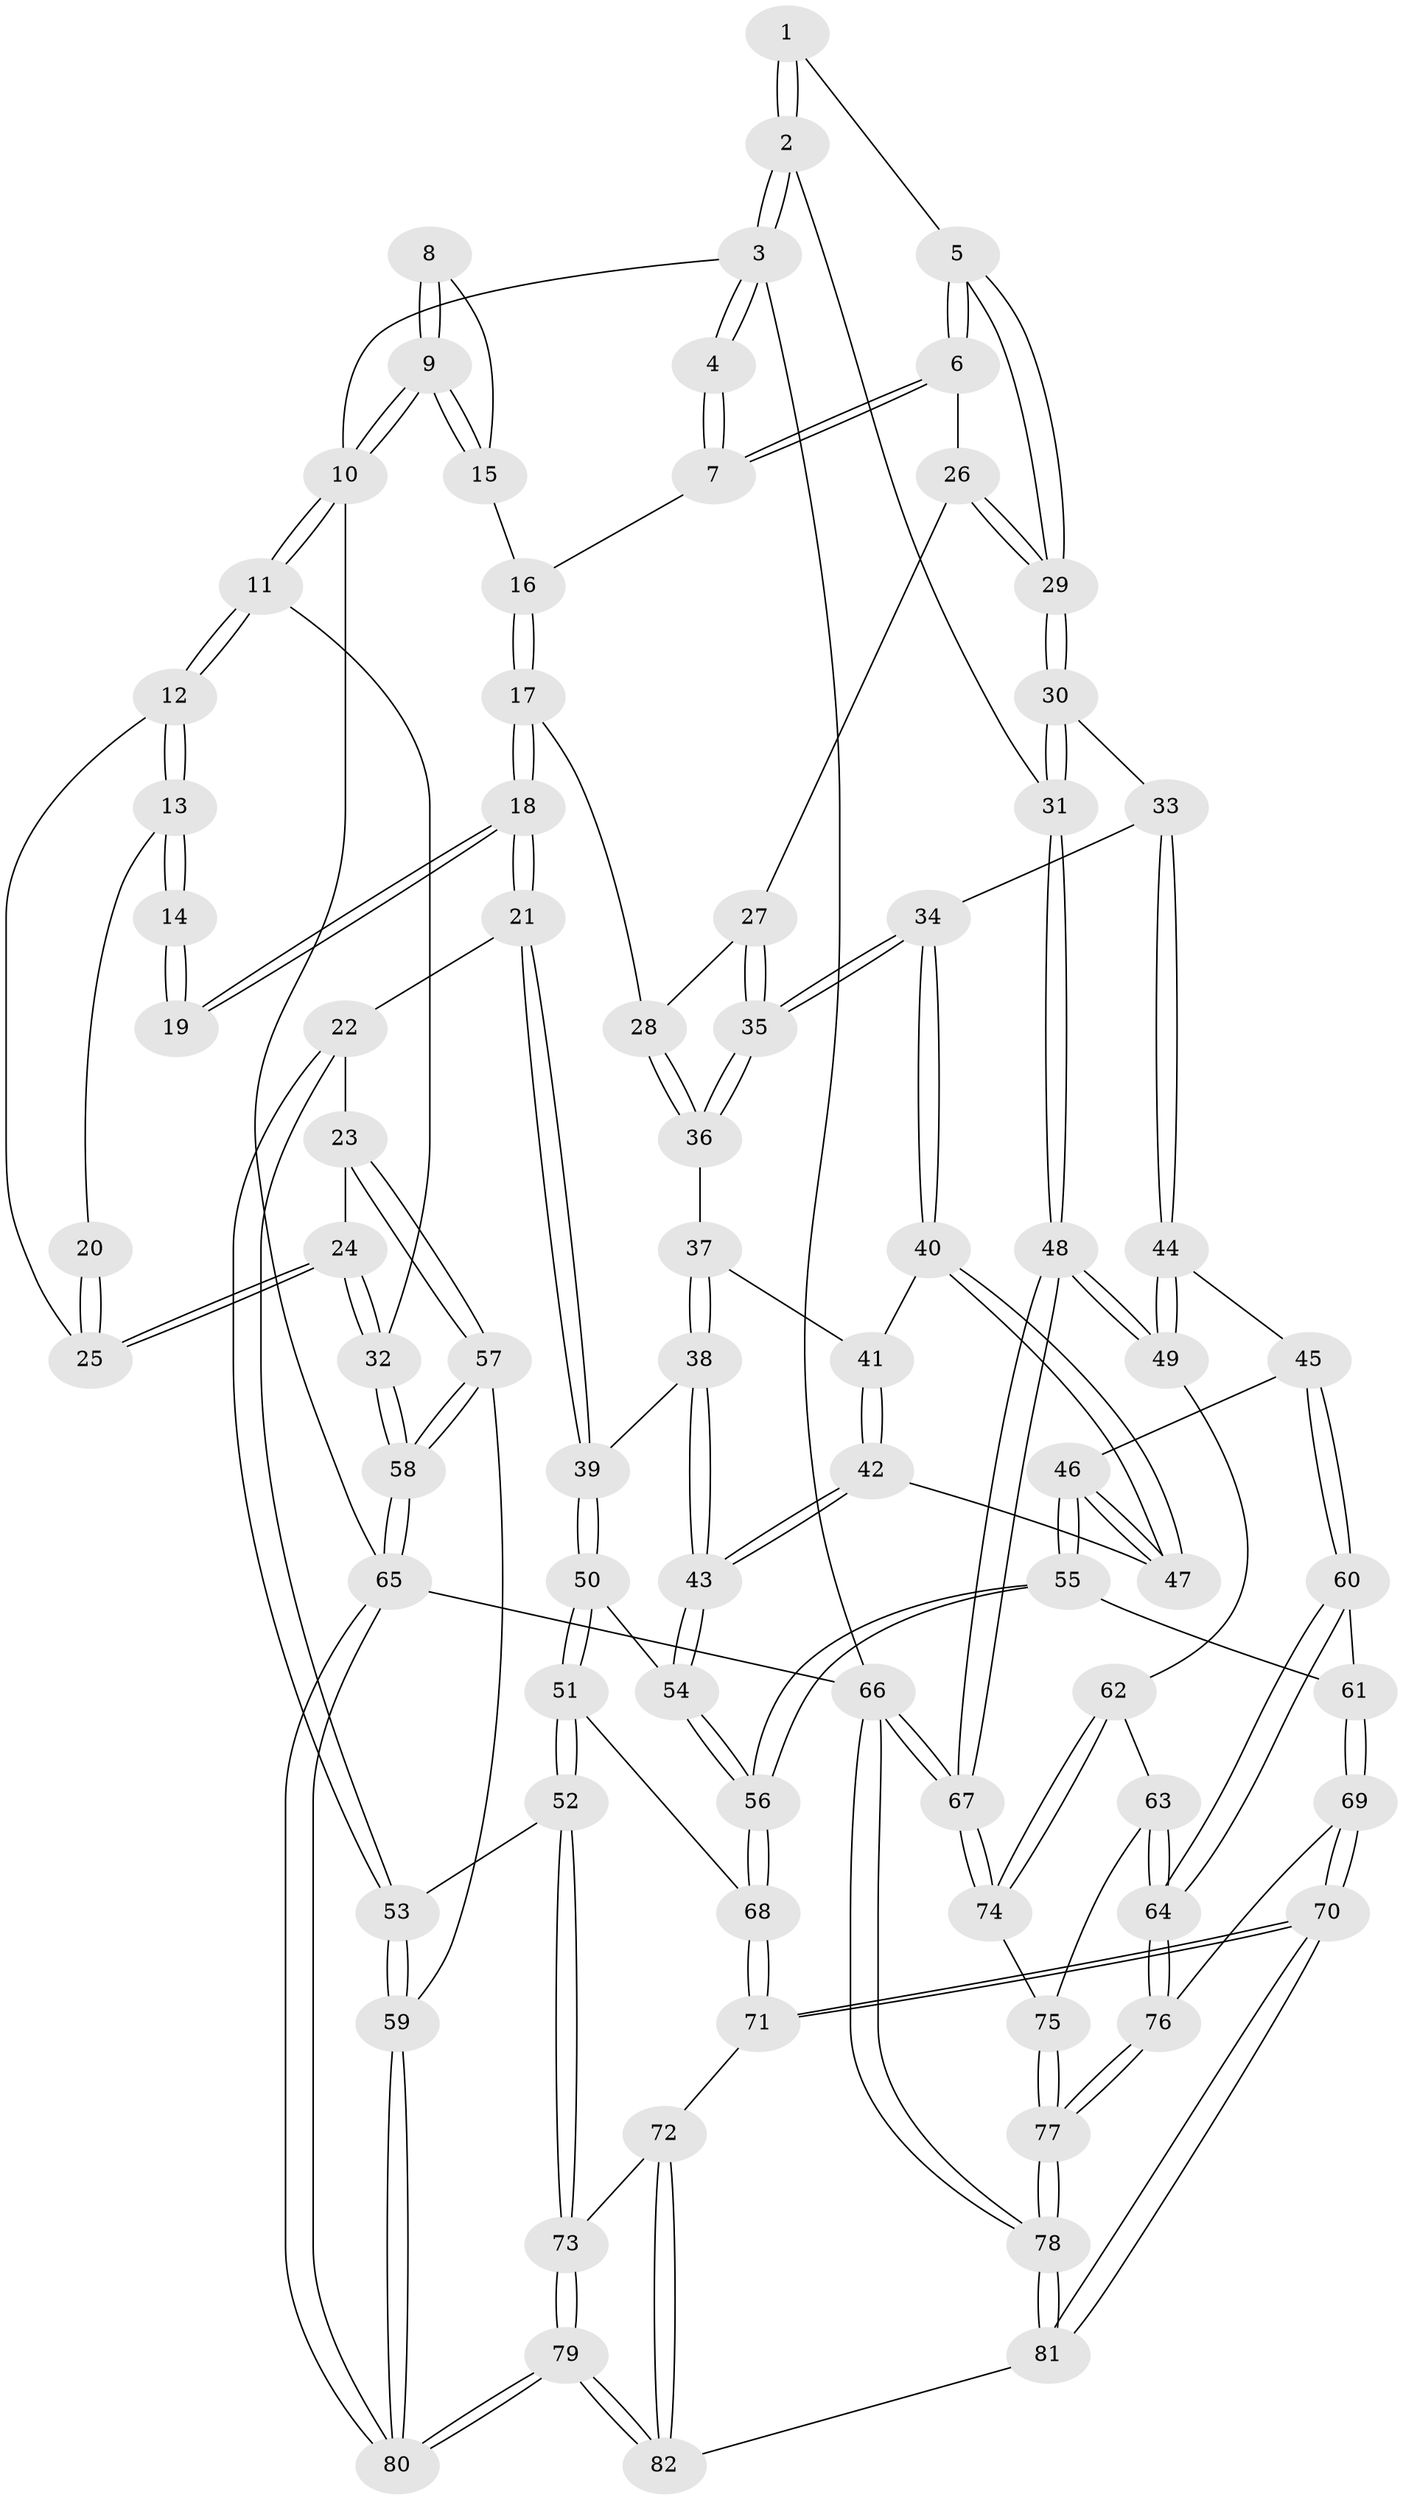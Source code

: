 // Generated by graph-tools (version 1.1) at 2025/00/03/09/25 05:00:13]
// undirected, 82 vertices, 202 edges
graph export_dot {
graph [start="1"]
  node [color=gray90,style=filled];
  1 [pos="+0.9087607957474354+0.08488977013153796"];
  2 [pos="+1+0.18303810073527665"];
  3 [pos="+1+0"];
  4 [pos="+0.7061672148293999+0"];
  5 [pos="+0.9199236446183277+0.24586371551583677"];
  6 [pos="+0.6369512904038397+0"];
  7 [pos="+0.6249183893936265+0"];
  8 [pos="+0.2629062513039749+0.08992290979486316"];
  9 [pos="+0+0"];
  10 [pos="+0+0"];
  11 [pos="+0+0"];
  12 [pos="+0+0"];
  13 [pos="+0+0"];
  14 [pos="+0.2488879166734391+0.11937530917101845"];
  15 [pos="+0.5360880490494685+0"];
  16 [pos="+0.5763681566068688+0"];
  17 [pos="+0.4179711306252311+0.28582666007131347"];
  18 [pos="+0.34232841690602456+0.33987530592713233"];
  19 [pos="+0.2400914167419882+0.14875856132546295"];
  20 [pos="+0.14482860248734622+0.153389712217389"];
  21 [pos="+0.31113530717380805+0.3936488950943235"];
  22 [pos="+0.22100659438571316+0.41999425962070874"];
  23 [pos="+0.13375650675962247+0.42505195904579246"];
  24 [pos="+0.12462666241086728+0.42250464688652495"];
  25 [pos="+0.10848993179663662+0.27231023480322986"];
  26 [pos="+0.700130210834268+0.23775528082358904"];
  27 [pos="+0.645769530051995+0.33508552409829506"];
  28 [pos="+0.44775465362252403+0.2953980315085836"];
  29 [pos="+0.9715036054806494+0.3387016830904029"];
  30 [pos="+0.9739297605377274+0.340821305647949"];
  31 [pos="+1+0.3920030469631765"];
  32 [pos="+0+0.4478761617928967"];
  33 [pos="+0.8169279906342016+0.4177148867339326"];
  34 [pos="+0.6890308229342931+0.4330243615601574"];
  35 [pos="+0.6695799307507796+0.4122535684287501"];
  36 [pos="+0.5747863713923045+0.44362676906362314"];
  37 [pos="+0.5476799520209563+0.4649103755610291"];
  38 [pos="+0.4565604408565708+0.4929661081708423"];
  39 [pos="+0.37478865908308673+0.4699695128394704"];
  40 [pos="+0.6845474074758989+0.4745807480396317"];
  41 [pos="+0.5737004249652267+0.5009209717311558"];
  42 [pos="+0.5926606833662724+0.5653240002157887"];
  43 [pos="+0.5566330845411768+0.5868494370271748"];
  44 [pos="+0.8016832070838616+0.5975273082767963"];
  45 [pos="+0.7599844675913439+0.6140143290907175"];
  46 [pos="+0.7293650101042761+0.6070567231659605"];
  47 [pos="+0.68140974591988+0.5400102545420279"];
  48 [pos="+1+0.5540505703508908"];
  49 [pos="+1+0.6003185452689332"];
  50 [pos="+0.39438658925643383+0.6522676667190137"];
  51 [pos="+0.3864603183789998+0.686680013194495"];
  52 [pos="+0.3295381074779963+0.7475643874797224"];
  53 [pos="+0.26757324322072223+0.7429428197188479"];
  54 [pos="+0.5521990976392186+0.6129052728044304"];
  55 [pos="+0.6400375430767271+0.7072322364872589"];
  56 [pos="+0.5871675333958692+0.7168965512137228"];
  57 [pos="+0.1340025713703282+0.7277808716282643"];
  58 [pos="+0+0.7294747950126137"];
  59 [pos="+0.18956828731368688+0.7663756025866629"];
  60 [pos="+0.806117449476807+0.7643294056003394"];
  61 [pos="+0.7000873873042016+0.7603846524169214"];
  62 [pos="+1+0.6561958524558325"];
  63 [pos="+0.9068713829130938+0.750622457776484"];
  64 [pos="+0.8392600008432113+0.7934191304064369"];
  65 [pos="+0+1"];
  66 [pos="+1+1"];
  67 [pos="+1+0.7981304419342534"];
  68 [pos="+0.5651236350977641+0.7429607484605489"];
  69 [pos="+0.6710897173044125+0.8946850118579878"];
  70 [pos="+0.6573226552785476+0.9067918235791282"];
  71 [pos="+0.5567745667925965+0.8113347018488701"];
  72 [pos="+0.4584676540009769+0.8686343870386484"];
  73 [pos="+0.3884107422736802+0.8551062949007742"];
  74 [pos="+0.9715210741614021+0.85119603461577"];
  75 [pos="+0.9664863501061682+0.8548102440855291"];
  76 [pos="+0.8336114715581955+0.833044716374996"];
  77 [pos="+0.9042396012115869+0.9864924504429825"];
  78 [pos="+0.9925970685241696+1"];
  79 [pos="+0.12805916242496518+1"];
  80 [pos="+0.06659495594607473+1"];
  81 [pos="+0.6443412708690343+1"];
  82 [pos="+0.5913028919536644+1"];
  1 -- 2;
  1 -- 2;
  1 -- 5;
  2 -- 3;
  2 -- 3;
  2 -- 31;
  3 -- 4;
  3 -- 4;
  3 -- 10;
  3 -- 66;
  4 -- 7;
  4 -- 7;
  5 -- 6;
  5 -- 6;
  5 -- 29;
  5 -- 29;
  6 -- 7;
  6 -- 7;
  6 -- 26;
  7 -- 16;
  8 -- 9;
  8 -- 9;
  8 -- 15;
  9 -- 10;
  9 -- 10;
  9 -- 15;
  9 -- 15;
  10 -- 11;
  10 -- 11;
  10 -- 65;
  11 -- 12;
  11 -- 12;
  11 -- 32;
  12 -- 13;
  12 -- 13;
  12 -- 25;
  13 -- 14;
  13 -- 14;
  13 -- 20;
  14 -- 19;
  14 -- 19;
  15 -- 16;
  16 -- 17;
  16 -- 17;
  17 -- 18;
  17 -- 18;
  17 -- 28;
  18 -- 19;
  18 -- 19;
  18 -- 21;
  18 -- 21;
  20 -- 25;
  20 -- 25;
  21 -- 22;
  21 -- 39;
  21 -- 39;
  22 -- 23;
  22 -- 53;
  22 -- 53;
  23 -- 24;
  23 -- 57;
  23 -- 57;
  24 -- 25;
  24 -- 25;
  24 -- 32;
  24 -- 32;
  26 -- 27;
  26 -- 29;
  26 -- 29;
  27 -- 28;
  27 -- 35;
  27 -- 35;
  28 -- 36;
  28 -- 36;
  29 -- 30;
  29 -- 30;
  30 -- 31;
  30 -- 31;
  30 -- 33;
  31 -- 48;
  31 -- 48;
  32 -- 58;
  32 -- 58;
  33 -- 34;
  33 -- 44;
  33 -- 44;
  34 -- 35;
  34 -- 35;
  34 -- 40;
  34 -- 40;
  35 -- 36;
  35 -- 36;
  36 -- 37;
  37 -- 38;
  37 -- 38;
  37 -- 41;
  38 -- 39;
  38 -- 43;
  38 -- 43;
  39 -- 50;
  39 -- 50;
  40 -- 41;
  40 -- 47;
  40 -- 47;
  41 -- 42;
  41 -- 42;
  42 -- 43;
  42 -- 43;
  42 -- 47;
  43 -- 54;
  43 -- 54;
  44 -- 45;
  44 -- 49;
  44 -- 49;
  45 -- 46;
  45 -- 60;
  45 -- 60;
  46 -- 47;
  46 -- 47;
  46 -- 55;
  46 -- 55;
  48 -- 49;
  48 -- 49;
  48 -- 67;
  48 -- 67;
  49 -- 62;
  50 -- 51;
  50 -- 51;
  50 -- 54;
  51 -- 52;
  51 -- 52;
  51 -- 68;
  52 -- 53;
  52 -- 73;
  52 -- 73;
  53 -- 59;
  53 -- 59;
  54 -- 56;
  54 -- 56;
  55 -- 56;
  55 -- 56;
  55 -- 61;
  56 -- 68;
  56 -- 68;
  57 -- 58;
  57 -- 58;
  57 -- 59;
  58 -- 65;
  58 -- 65;
  59 -- 80;
  59 -- 80;
  60 -- 61;
  60 -- 64;
  60 -- 64;
  61 -- 69;
  61 -- 69;
  62 -- 63;
  62 -- 74;
  62 -- 74;
  63 -- 64;
  63 -- 64;
  63 -- 75;
  64 -- 76;
  64 -- 76;
  65 -- 80;
  65 -- 80;
  65 -- 66;
  66 -- 67;
  66 -- 67;
  66 -- 78;
  66 -- 78;
  67 -- 74;
  67 -- 74;
  68 -- 71;
  68 -- 71;
  69 -- 70;
  69 -- 70;
  69 -- 76;
  70 -- 71;
  70 -- 71;
  70 -- 81;
  70 -- 81;
  71 -- 72;
  72 -- 73;
  72 -- 82;
  72 -- 82;
  73 -- 79;
  73 -- 79;
  74 -- 75;
  75 -- 77;
  75 -- 77;
  76 -- 77;
  76 -- 77;
  77 -- 78;
  77 -- 78;
  78 -- 81;
  78 -- 81;
  79 -- 80;
  79 -- 80;
  79 -- 82;
  79 -- 82;
  81 -- 82;
}
